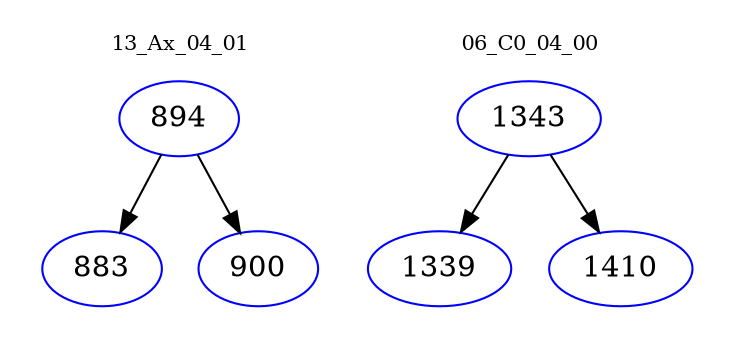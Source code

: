 digraph{
subgraph cluster_0 {
color = white
label = "13_Ax_04_01";
fontsize=10;
T0_894 [label="894", color="blue"]
T0_894 -> T0_883 [color="black"]
T0_883 [label="883", color="blue"]
T0_894 -> T0_900 [color="black"]
T0_900 [label="900", color="blue"]
}
subgraph cluster_1 {
color = white
label = "06_C0_04_00";
fontsize=10;
T1_1343 [label="1343", color="blue"]
T1_1343 -> T1_1339 [color="black"]
T1_1339 [label="1339", color="blue"]
T1_1343 -> T1_1410 [color="black"]
T1_1410 [label="1410", color="blue"]
}
}
